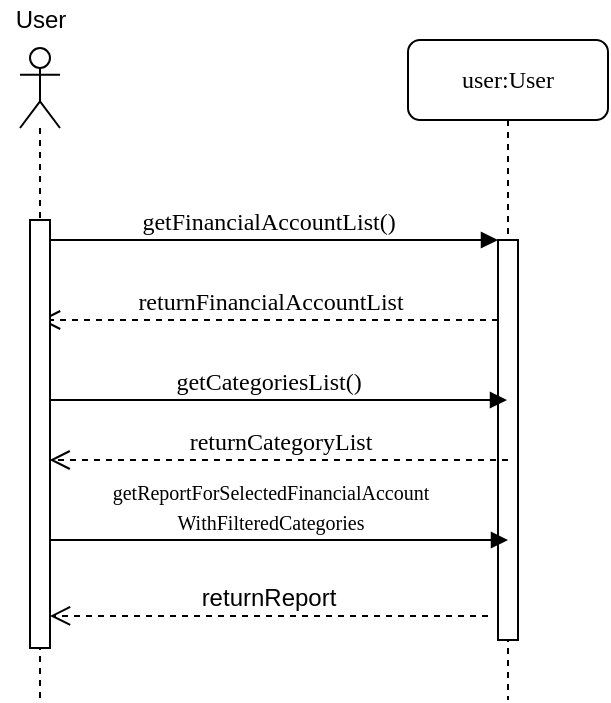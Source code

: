 <mxfile version="12.3.9" type="device" pages="1"><diagram id="yYA-xjzmtzQRF6UL5hvr" name="Page-1"><mxGraphModel dx="1088" dy="579" grid="1" gridSize="10" guides="1" tooltips="1" connect="1" arrows="1" fold="1" page="1" pageScale="1" pageWidth="827" pageHeight="1169" math="0" shadow="0"><root><mxCell id="0"/><mxCell id="1" parent="0"/><mxCell id="raOLMNayYBHnIDbb3r4s-1" value="&lt;font style=&quot;font-size: 12px&quot;&gt;user:User&lt;/font&gt;" style="shape=umlLifeline;perimeter=lifelinePerimeter;whiteSpace=wrap;html=1;container=1;collapsible=0;recursiveResize=0;outlineConnect=0;rounded=1;shadow=0;comic=0;labelBackgroundColor=none;strokeColor=#000000;strokeWidth=1;fillColor=#FFFFFF;fontFamily=Verdana;fontSize=12;fontColor=#000000;align=center;" parent="1" vertex="1"><mxGeometry x="340" y="80" width="100" height="330" as="geometry"/></mxCell><mxCell id="raOLMNayYBHnIDbb3r4s-2" value="" style="html=1;points=[];perimeter=orthogonalPerimeter;rounded=0;shadow=0;comic=0;labelBackgroundColor=none;strokeColor=#000000;strokeWidth=1;fillColor=#FFFFFF;fontFamily=Verdana;fontSize=12;fontColor=#000000;align=center;" parent="raOLMNayYBHnIDbb3r4s-1" vertex="1"><mxGeometry x="45" y="100" width="10" height="200" as="geometry"/></mxCell><mxCell id="raOLMNayYBHnIDbb3r4s-5" value="returnFinancialAccountList" style="html=1;verticalAlign=bottom;endArrow=open;dashed=1;endSize=8;labelBackgroundColor=none;fontFamily=Verdana;fontSize=12;edgeStyle=elbowEdgeStyle;elbow=vertical;" parent="1" source="raOLMNayYBHnIDbb3r4s-2" target="raOLMNayYBHnIDbb3r4s-10" edge="1"><mxGeometry relative="1" as="geometry"><mxPoint x="650" y="306" as="targetPoint"/><Array as="points"><mxPoint x="340" y="220"/><mxPoint x="310" y="240"/><mxPoint x="270" y="280"/><mxPoint x="220" y="250"/><mxPoint x="700" y="260"/></Array></mxGeometry></mxCell><mxCell id="raOLMNayYBHnIDbb3r4s-6" value="getFinancialAccountList()" style="html=1;verticalAlign=bottom;endArrow=block;entryX=0;entryY=0;labelBackgroundColor=none;fontFamily=Verdana;fontSize=12;edgeStyle=elbowEdgeStyle;elbow=vertical;" parent="1" target="raOLMNayYBHnIDbb3r4s-2" edge="1"><mxGeometry relative="1" as="geometry"><mxPoint x="155" y="180" as="sourcePoint"/><mxPoint as="offset"/></mxGeometry></mxCell><mxCell id="raOLMNayYBHnIDbb3r4s-10" value="" style="shape=umlLifeline;participant=umlActor;perimeter=lifelinePerimeter;whiteSpace=wrap;html=1;container=1;collapsible=0;recursiveResize=0;verticalAlign=top;spacingTop=36;labelBackgroundColor=#ffffff;outlineConnect=0;" parent="1" vertex="1"><mxGeometry x="146" y="84" width="20" height="326" as="geometry"/></mxCell><mxCell id="raOLMNayYBHnIDbb3r4s-11" value="" style="html=1;points=[];perimeter=orthogonalPerimeter;" parent="raOLMNayYBHnIDbb3r4s-10" vertex="1"><mxGeometry x="5" y="86" width="10" height="214" as="geometry"/></mxCell><mxCell id="raOLMNayYBHnIDbb3r4s-12" value="returnReport" style="html=1;verticalAlign=bottom;endArrow=open;dashed=1;endSize=8;fontSize=12;entryX=1;entryY=0.925;entryDx=0;entryDy=0;entryPerimeter=0;" parent="1" target="raOLMNayYBHnIDbb3r4s-11" edge="1"><mxGeometry x="0.007" relative="1" as="geometry"><mxPoint x="380" y="368" as="sourcePoint"/><mxPoint x="161" y="360" as="targetPoint"/><Array as="points"/><mxPoint as="offset"/></mxGeometry></mxCell><mxCell id="raOLMNayYBHnIDbb3r4s-13" value="getCategoriesList()" style="html=1;verticalAlign=bottom;endArrow=block;labelBackgroundColor=none;fontFamily=Verdana;fontSize=12;edgeStyle=elbowEdgeStyle;elbow=vertical;" parent="1" target="raOLMNayYBHnIDbb3r4s-1" edge="1"><mxGeometry x="-0.046" relative="1" as="geometry"><mxPoint x="161" y="260" as="sourcePoint"/><mxPoint x="440" y="330" as="targetPoint"/><Array as="points"><mxPoint x="340" y="260"/><mxPoint x="350" y="245"/><mxPoint x="340" y="310"/><mxPoint x="300" y="300"/></Array><mxPoint as="offset"/></mxGeometry></mxCell><mxCell id="qqx4DtB_YoX7InF9Se6X-1" value="returnCategoryList" style="html=1;verticalAlign=bottom;endArrow=open;dashed=1;endSize=8;labelBackgroundColor=none;fontFamily=Verdana;fontSize=12;edgeStyle=elbowEdgeStyle;elbow=vertical;" parent="1" edge="1"><mxGeometry relative="1" as="geometry"><mxPoint x="160.81" y="290" as="targetPoint"/><Array as="points"><mxPoint x="345" y="290"/><mxPoint x="315" y="310"/><mxPoint x="275" y="350"/><mxPoint x="225" y="320"/><mxPoint x="705" y="330"/></Array><mxPoint x="390" y="290" as="sourcePoint"/></mxGeometry></mxCell><mxCell id="qqx4DtB_YoX7InF9Se6X-2" value="&lt;font style=&quot;font-size: 10px&quot;&gt;getReportForSelectedFinancialAccount&lt;br&gt;WithFilteredCategories&lt;/font&gt;" style="html=1;verticalAlign=bottom;endArrow=block;labelBackgroundColor=none;fontFamily=Verdana;fontSize=12;edgeStyle=elbowEdgeStyle;elbow=vertical;" parent="1" edge="1"><mxGeometry x="-0.046" relative="1" as="geometry"><mxPoint x="161.5" y="330" as="sourcePoint"/><mxPoint x="390.0" y="330" as="targetPoint"/><Array as="points"><mxPoint x="340.5" y="330"/><mxPoint x="350.5" y="315"/><mxPoint x="340.5" y="380"/><mxPoint x="300.5" y="370"/></Array><mxPoint as="offset"/></mxGeometry></mxCell><mxCell id="D0iHqHhqqnL0_1sbZjCh-1" value="User" style="text;html=1;align=center;verticalAlign=middle;resizable=0;points=[];;autosize=1;" vertex="1" parent="1"><mxGeometry x="136" y="60" width="40" height="20" as="geometry"/></mxCell></root></mxGraphModel></diagram></mxfile>